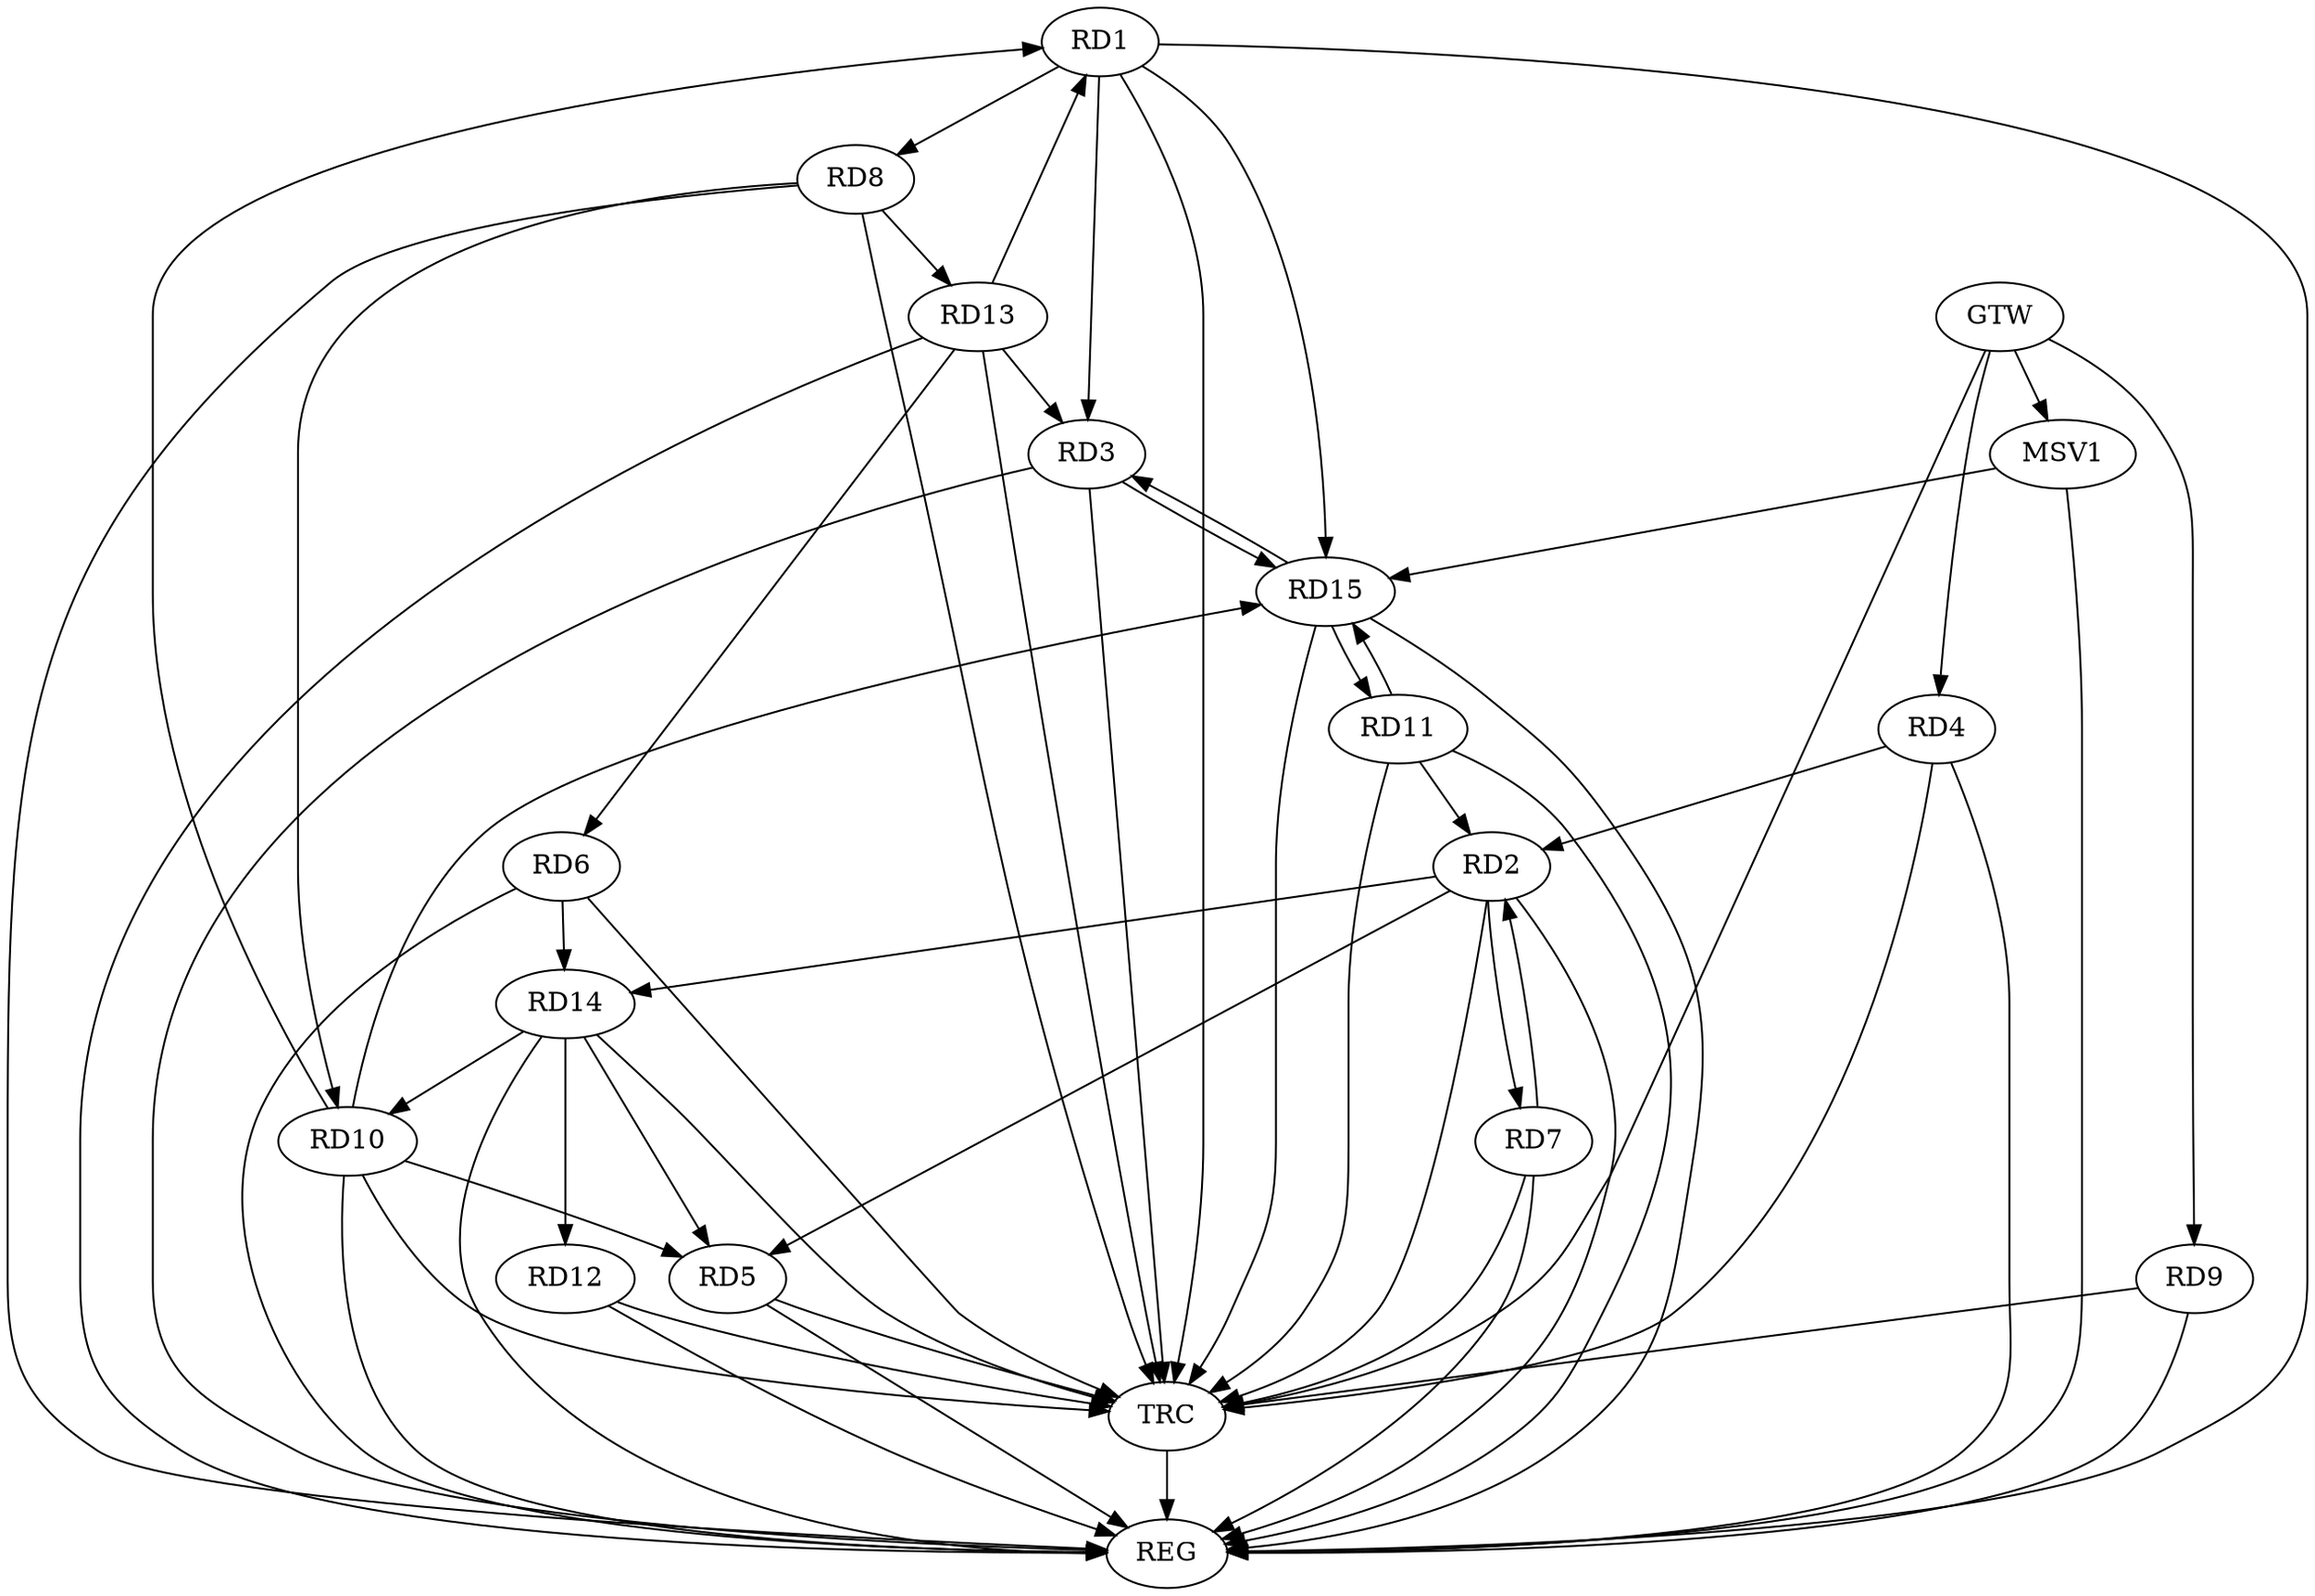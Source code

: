 strict digraph G {
  RD1 [ label="RD1" ];
  RD2 [ label="RD2" ];
  RD3 [ label="RD3" ];
  RD4 [ label="RD4" ];
  RD5 [ label="RD5" ];
  RD6 [ label="RD6" ];
  RD7 [ label="RD7" ];
  RD8 [ label="RD8" ];
  RD9 [ label="RD9" ];
  RD10 [ label="RD10" ];
  RD11 [ label="RD11" ];
  RD12 [ label="RD12" ];
  RD13 [ label="RD13" ];
  RD14 [ label="RD14" ];
  RD15 [ label="RD15" ];
  GTW [ label="GTW" ];
  REG [ label="REG" ];
  TRC [ label="TRC" ];
  MSV1 [ label="MSV1" ];
  RD1 -> RD3;
  RD1 -> RD8;
  RD10 -> RD1;
  RD13 -> RD1;
  RD1 -> RD15;
  RD4 -> RD2;
  RD2 -> RD5;
  RD2 -> RD7;
  RD7 -> RD2;
  RD11 -> RD2;
  RD2 -> RD14;
  RD13 -> RD3;
  RD3 -> RD15;
  RD15 -> RD3;
  RD10 -> RD5;
  RD14 -> RD5;
  RD13 -> RD6;
  RD6 -> RD14;
  RD8 -> RD10;
  RD8 -> RD13;
  RD14 -> RD10;
  RD10 -> RD15;
  RD11 -> RD15;
  RD15 -> RD11;
  RD14 -> RD12;
  GTW -> RD4;
  GTW -> RD9;
  RD1 -> REG;
  RD2 -> REG;
  RD3 -> REG;
  RD4 -> REG;
  RD5 -> REG;
  RD6 -> REG;
  RD7 -> REG;
  RD8 -> REG;
  RD9 -> REG;
  RD10 -> REG;
  RD11 -> REG;
  RD12 -> REG;
  RD13 -> REG;
  RD14 -> REG;
  RD15 -> REG;
  RD1 -> TRC;
  RD2 -> TRC;
  RD3 -> TRC;
  RD4 -> TRC;
  RD5 -> TRC;
  RD6 -> TRC;
  RD7 -> TRC;
  RD8 -> TRC;
  RD9 -> TRC;
  RD10 -> TRC;
  RD11 -> TRC;
  RD12 -> TRC;
  RD13 -> TRC;
  RD14 -> TRC;
  RD15 -> TRC;
  GTW -> TRC;
  TRC -> REG;
  MSV1 -> RD15;
  GTW -> MSV1;
  MSV1 -> REG;
}
